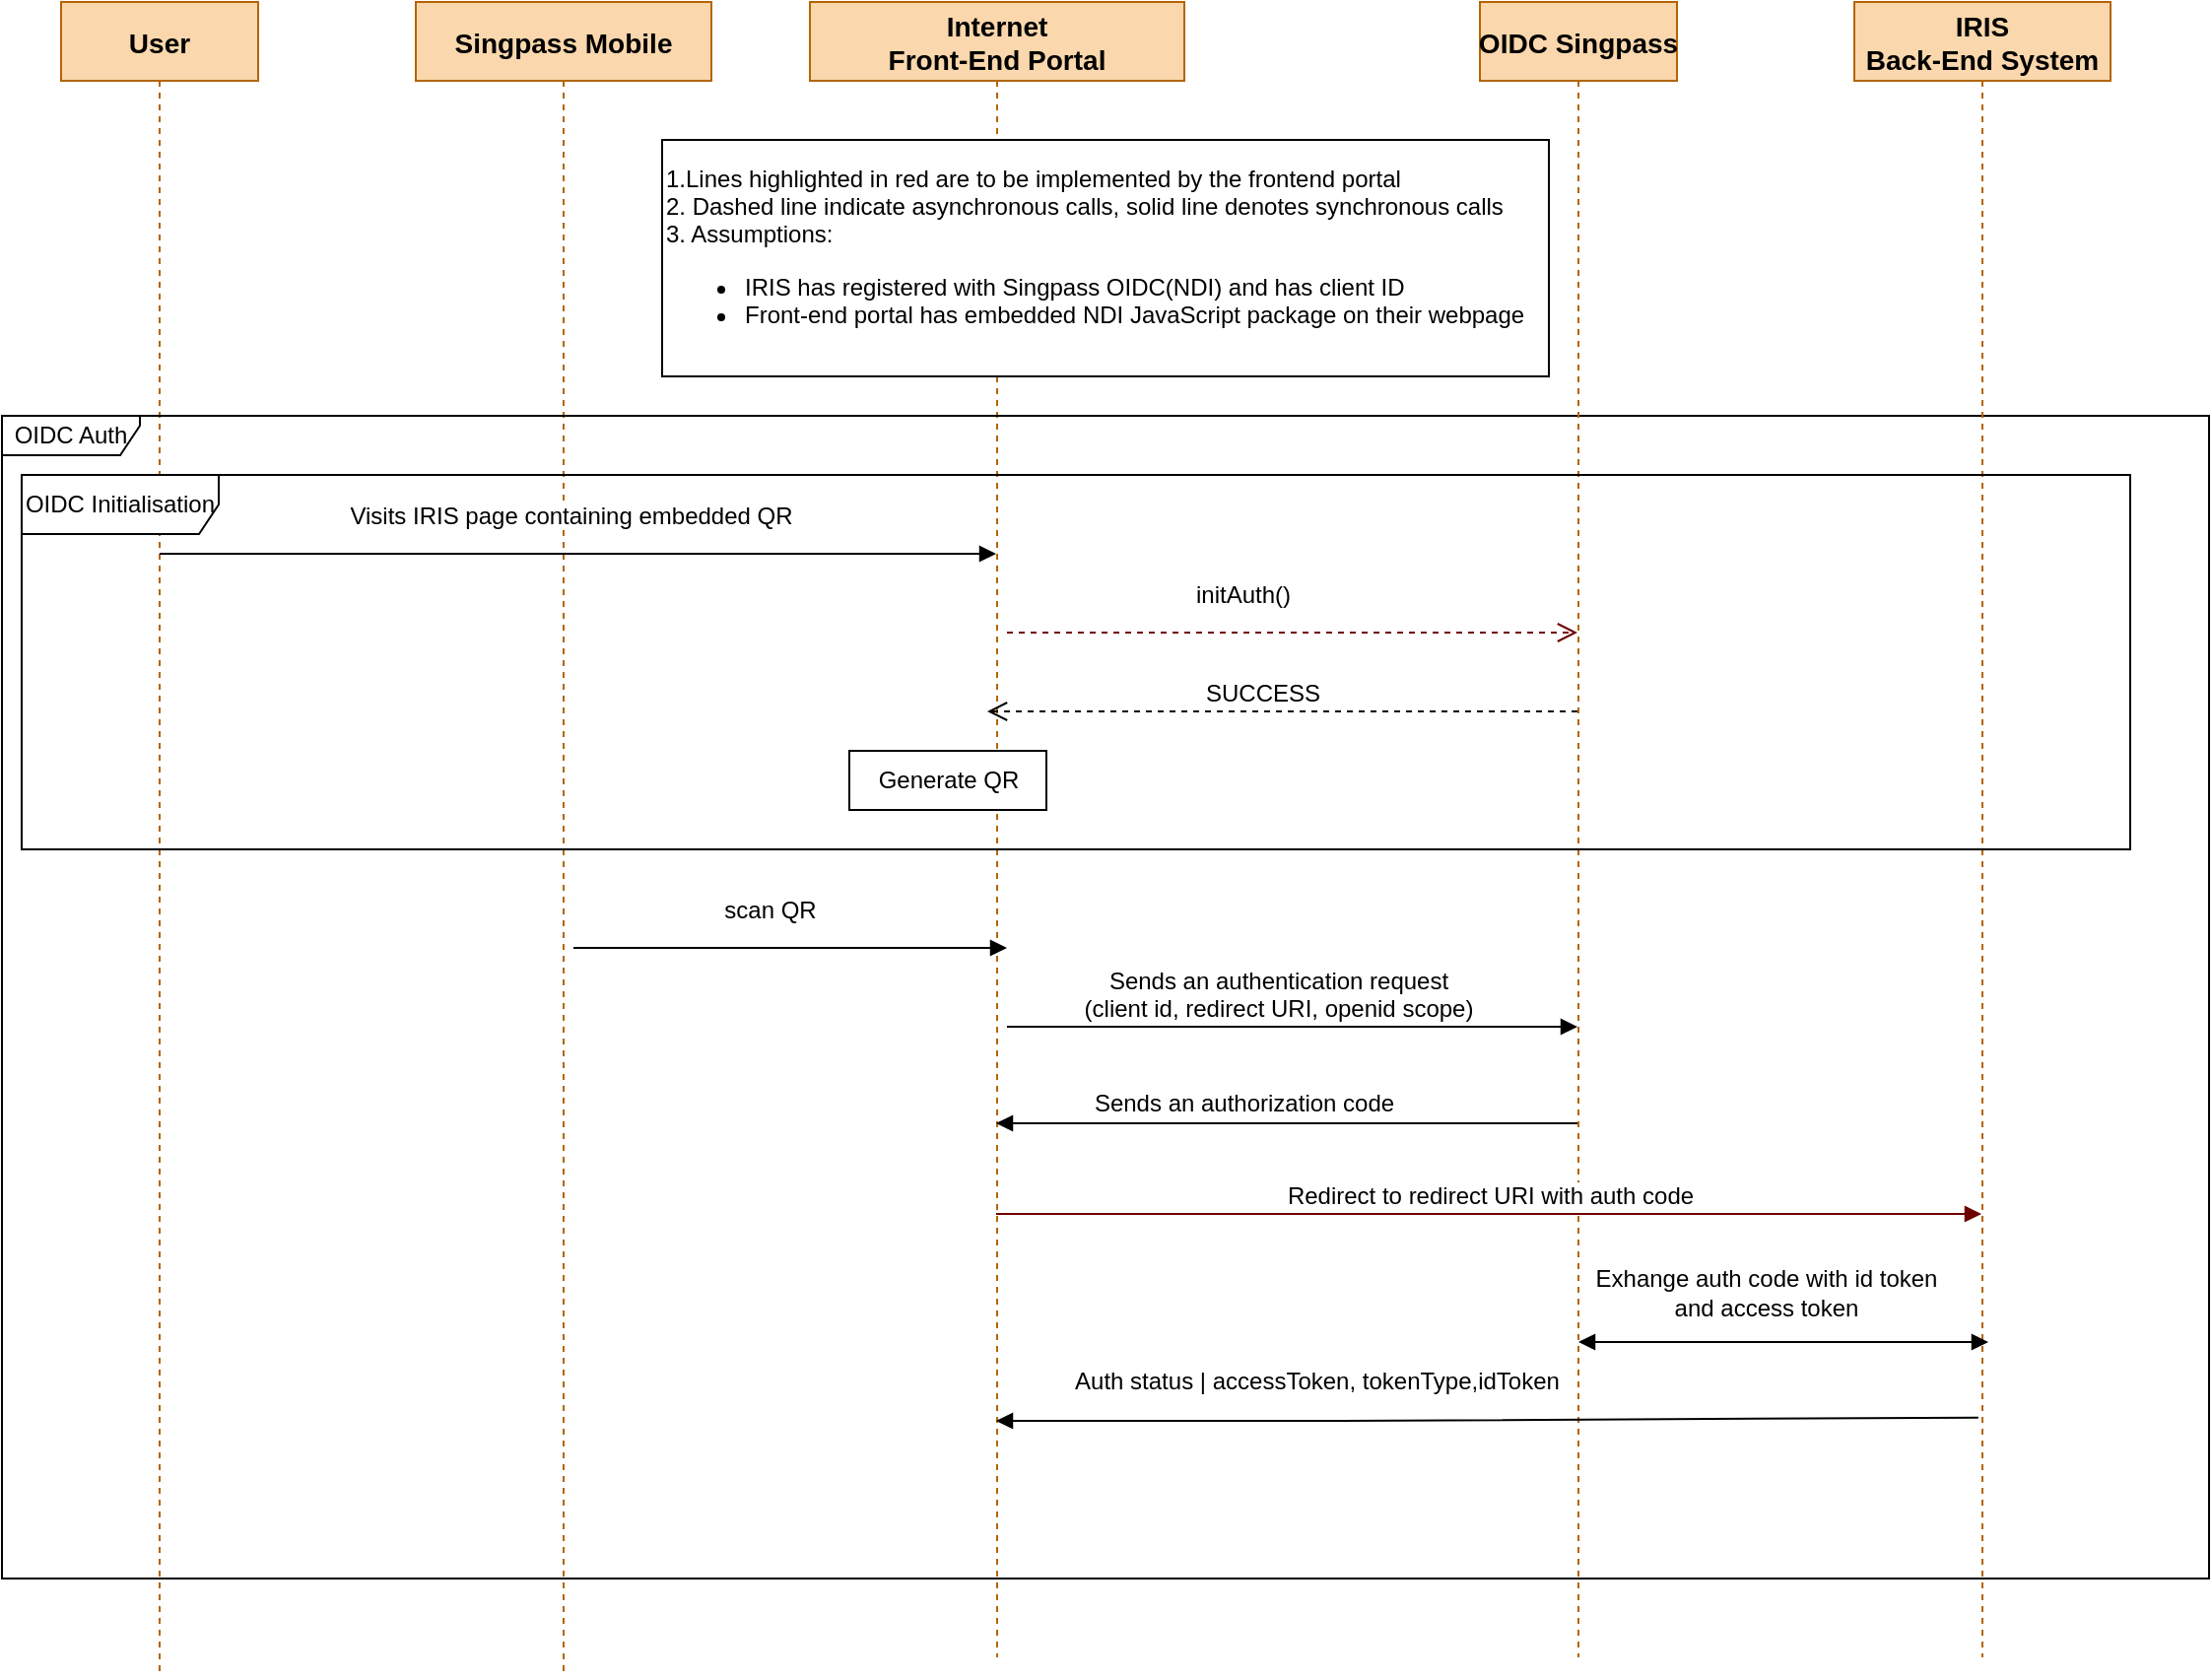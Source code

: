 <mxfile version="20.0.3" type="github">
  <diagram id="kgpKYQtTHZ0yAKxKKP6v" name="Page-1">
    <mxGraphModel dx="1578" dy="862" grid="1" gridSize="10" guides="1" tooltips="1" connect="1" arrows="1" fold="1" page="1" pageScale="1" pageWidth="850" pageHeight="1100" math="0" shadow="0">
      <root>
        <mxCell id="0" />
        <mxCell id="1" parent="0" />
        <mxCell id="3nuBFxr9cyL0pnOWT2aG-1" value="User" style="shape=umlLifeline;perimeter=lifelinePerimeter;container=1;collapsible=0;recursiveResize=0;rounded=0;shadow=0;strokeWidth=1;fillColor=#fad7ac;strokeColor=#b46504;fontStyle=1;fontSize=14;" parent="1" vertex="1">
          <mxGeometry x="120" y="80" width="100" height="850" as="geometry" />
        </mxCell>
        <mxCell id="3nuBFxr9cyL0pnOWT2aG-5" value="Singpass Mobile" style="shape=umlLifeline;perimeter=lifelinePerimeter;container=1;collapsible=0;recursiveResize=0;rounded=0;shadow=0;strokeWidth=1;fontSize=14;fontStyle=1;fillColor=#fad7ac;strokeColor=#b46504;" parent="1" vertex="1">
          <mxGeometry x="300" y="80" width="150" height="850" as="geometry" />
        </mxCell>
        <mxCell id="3nuBFxr9cyL0pnOWT2aG-8" value="Visits IRIS page containing embedded QR" style="verticalAlign=bottom;endArrow=block;shadow=0;strokeWidth=1;fontSize=12;" parent="1" target="-Dmsjx_ReHTggDWPPz3I-1" edge="1">
          <mxGeometry x="-0.011" y="10" relative="1" as="geometry">
            <mxPoint x="170" y="360.0" as="sourcePoint" />
            <mxPoint x="470" y="360.0" as="targetPoint" />
            <mxPoint x="-1" as="offset" />
          </mxGeometry>
        </mxCell>
        <mxCell id="-Dmsjx_ReHTggDWPPz3I-1" value="Internet &#xa;Front-End Portal" style="shape=umlLifeline;perimeter=lifelinePerimeter;container=1;collapsible=0;recursiveResize=0;rounded=0;shadow=0;strokeWidth=1;fillColor=#fad7ac;strokeColor=#b46504;fontSize=14;fontStyle=1" vertex="1" parent="1">
          <mxGeometry x="500" y="80" width="190" height="840" as="geometry" />
        </mxCell>
        <mxCell id="-Dmsjx_ReHTggDWPPz3I-7" value="1.Lines highlighted in red are to be implemented by the frontend portal&lt;br&gt;&lt;div style=&quot;&quot;&gt;&lt;span style=&quot;background-color: initial;&quot;&gt;2. Dashed line indicate asynchronous calls, solid line denotes synchronous calls&amp;nbsp;&lt;/span&gt;&lt;/div&gt;&lt;div style=&quot;&quot;&gt;&lt;span style=&quot;background-color: initial;&quot;&gt;3. Assumptions:&lt;/span&gt;&lt;/div&gt;&lt;div style=&quot;&quot;&gt;&lt;ul&gt;&lt;li&gt;&lt;span style=&quot;background-color: initial;&quot;&gt;IRIS has registered with Singpass OIDC(NDI) and has client ID&lt;/span&gt;&lt;/li&gt;&lt;li&gt;&lt;span style=&quot;background-color: initial;&quot;&gt;Front-end portal has embedded NDI JavaScript package on their webpage&lt;/span&gt;&lt;/li&gt;&lt;/ul&gt;&lt;/div&gt;" style="rounded=0;whiteSpace=wrap;html=1;align=left;" vertex="1" parent="-Dmsjx_ReHTggDWPPz3I-1">
          <mxGeometry x="-75" y="70" width="450" height="120" as="geometry" />
        </mxCell>
        <mxCell id="-Dmsjx_ReHTggDWPPz3I-12" value="initAuth()" style="verticalAlign=bottom;endArrow=open;dashed=1;endSize=8;shadow=0;strokeWidth=1;fillColor=#a20025;strokeColor=#6F0000;fontSize=12;" edge="1" parent="-Dmsjx_ReHTggDWPPz3I-1" target="-Dmsjx_ReHTggDWPPz3I-3">
          <mxGeometry x="-0.171" y="10" relative="1" as="geometry">
            <mxPoint x="230" y="320" as="targetPoint" />
            <mxPoint x="100" y="320" as="sourcePoint" />
            <mxPoint as="offset" />
          </mxGeometry>
        </mxCell>
        <mxCell id="-Dmsjx_ReHTggDWPPz3I-13" value="SUCCESS" style="verticalAlign=bottom;endArrow=open;dashed=1;endSize=8;shadow=0;strokeWidth=1;fontSize=12;" edge="1" parent="-Dmsjx_ReHTggDWPPz3I-1" source="-Dmsjx_ReHTggDWPPz3I-3">
          <mxGeometry x="0.065" relative="1" as="geometry">
            <mxPoint x="90" y="360" as="targetPoint" />
            <mxPoint x="250" y="350" as="sourcePoint" />
            <mxPoint as="offset" />
          </mxGeometry>
        </mxCell>
        <mxCell id="-Dmsjx_ReHTggDWPPz3I-14" value="Generate QR" style="html=1;" vertex="1" parent="-Dmsjx_ReHTggDWPPz3I-1">
          <mxGeometry x="20" y="380" width="100" height="30" as="geometry" />
        </mxCell>
        <mxCell id="-Dmsjx_ReHTggDWPPz3I-8" value="OIDC Auth" style="shape=umlFrame;whiteSpace=wrap;html=1;width=70;height=20;" vertex="1" parent="-Dmsjx_ReHTggDWPPz3I-1">
          <mxGeometry x="-410" y="210" width="1120" height="590" as="geometry" />
        </mxCell>
        <mxCell id="-Dmsjx_ReHTggDWPPz3I-3" value="OIDC Singpass" style="shape=umlLifeline;perimeter=lifelinePerimeter;container=1;collapsible=0;recursiveResize=0;rounded=0;shadow=0;strokeWidth=1;fillColor=#fad7ac;strokeColor=#b46504;fontSize=14;fontStyle=1" vertex="1" parent="1">
          <mxGeometry x="840" y="80" width="100" height="840" as="geometry" />
        </mxCell>
        <mxCell id="-Dmsjx_ReHTggDWPPz3I-5" value="IRIS&#xa;Back-End System" style="shape=umlLifeline;perimeter=lifelinePerimeter;container=1;collapsible=0;recursiveResize=0;rounded=0;shadow=0;strokeWidth=1;fillColor=#fad7ac;strokeColor=#b46504;fontSize=14;fontStyle=1" vertex="1" parent="1">
          <mxGeometry x="1030" y="80" width="130" height="840" as="geometry" />
        </mxCell>
        <mxCell id="-Dmsjx_ReHTggDWPPz3I-9" value="OIDC Initialisation" style="shape=umlFrame;whiteSpace=wrap;html=1;width=100;height=30;" vertex="1" parent="1">
          <mxGeometry x="100" y="320" width="1070" height="190" as="geometry" />
        </mxCell>
        <mxCell id="-Dmsjx_ReHTggDWPPz3I-15" value="scan QR" style="verticalAlign=bottom;endArrow=block;entryX=0;entryY=0;shadow=0;strokeWidth=1;fontSize=12;" edge="1" parent="1">
          <mxGeometry x="-0.091" y="10" relative="1" as="geometry">
            <mxPoint x="380" y="560" as="sourcePoint" />
            <mxPoint x="600" y="560.0" as="targetPoint" />
            <mxPoint as="offset" />
          </mxGeometry>
        </mxCell>
        <mxCell id="-Dmsjx_ReHTggDWPPz3I-16" value="Sends an authentication request&#xa;(client id, redirect URI, openid scope)" style="verticalAlign=bottom;endArrow=block;shadow=0;strokeWidth=1;fontSize=12;" edge="1" parent="1">
          <mxGeometry x="-0.045" relative="1" as="geometry">
            <mxPoint x="600" y="600" as="sourcePoint" />
            <mxPoint x="889.5" y="600" as="targetPoint" />
            <Array as="points">
              <mxPoint x="720" y="600" />
            </Array>
            <mxPoint as="offset" />
          </mxGeometry>
        </mxCell>
        <mxCell id="-Dmsjx_ReHTggDWPPz3I-17" value="&lt;font style=&quot;font-size: 12px;&quot;&gt;Sends an authorization code&lt;/font&gt;" style="html=1;verticalAlign=bottom;endArrow=block;rounded=0;fontFamily=Helvetica;fontSize=14;" edge="1" parent="1">
          <mxGeometry x="0.151" width="80" relative="1" as="geometry">
            <mxPoint x="889.5" y="649" as="sourcePoint" />
            <mxPoint x="594.5" y="649" as="targetPoint" />
            <Array as="points">
              <mxPoint x="700" y="649" />
            </Array>
            <mxPoint as="offset" />
          </mxGeometry>
        </mxCell>
        <mxCell id="-Dmsjx_ReHTggDWPPz3I-19" value="Redirect to redirect URI with auth code" style="html=1;verticalAlign=bottom;endArrow=block;rounded=0;fontFamily=Helvetica;fontSize=12;fillColor=#a20025;strokeColor=#6F0000;" edge="1" parent="1">
          <mxGeometry width="80" relative="1" as="geometry">
            <mxPoint x="594.5" y="695" as="sourcePoint" />
            <mxPoint x="1094.5" y="695" as="targetPoint" />
          </mxGeometry>
        </mxCell>
        <mxCell id="-Dmsjx_ReHTggDWPPz3I-20" value="&lt;span style=&quot;background-color: rgb(255, 255, 255);&quot;&gt;Exhange auth code with id token&lt;/span&gt;&lt;br style=&quot;background-color: rgb(255, 255, 255);&quot;&gt;&lt;span style=&quot;background-color: rgb(255, 255, 255);&quot;&gt;and access token&lt;/span&gt;" style="text;html=1;align=center;verticalAlign=middle;resizable=0;points=[];autosize=1;strokeColor=none;fillColor=none;fontSize=12;fontFamily=Helvetica;" vertex="1" parent="1">
          <mxGeometry x="890" y="720" width="190" height="30" as="geometry" />
        </mxCell>
        <mxCell id="-Dmsjx_ReHTggDWPPz3I-21" value="" style="endArrow=block;startArrow=block;endFill=1;startFill=1;html=1;rounded=0;fontFamily=Helvetica;fontSize=12;" edge="1" parent="1">
          <mxGeometry width="160" relative="1" as="geometry">
            <mxPoint x="890" y="760" as="sourcePoint" />
            <mxPoint x="1098" y="760" as="targetPoint" />
          </mxGeometry>
        </mxCell>
        <mxCell id="-Dmsjx_ReHTggDWPPz3I-22" value="&lt;span style=&quot;font-size: 12px;&quot;&gt;Auth status | accessToken, tokenType,idToken&lt;/span&gt;" style="html=1;verticalAlign=bottom;endArrow=block;rounded=0;fontFamily=Helvetica;fontSize=14;exitX=0.484;exitY=0.846;exitDx=0;exitDy=0;exitPerimeter=0;" edge="1" parent="1">
          <mxGeometry x="0.352" y="-10" width="80" relative="1" as="geometry">
            <mxPoint x="1092.92" y="798.32" as="sourcePoint" />
            <mxPoint x="594.5" y="800" as="targetPoint" />
            <Array as="points">
              <mxPoint x="770" y="800" />
            </Array>
            <mxPoint x="1" as="offset" />
          </mxGeometry>
        </mxCell>
      </root>
    </mxGraphModel>
  </diagram>
</mxfile>
